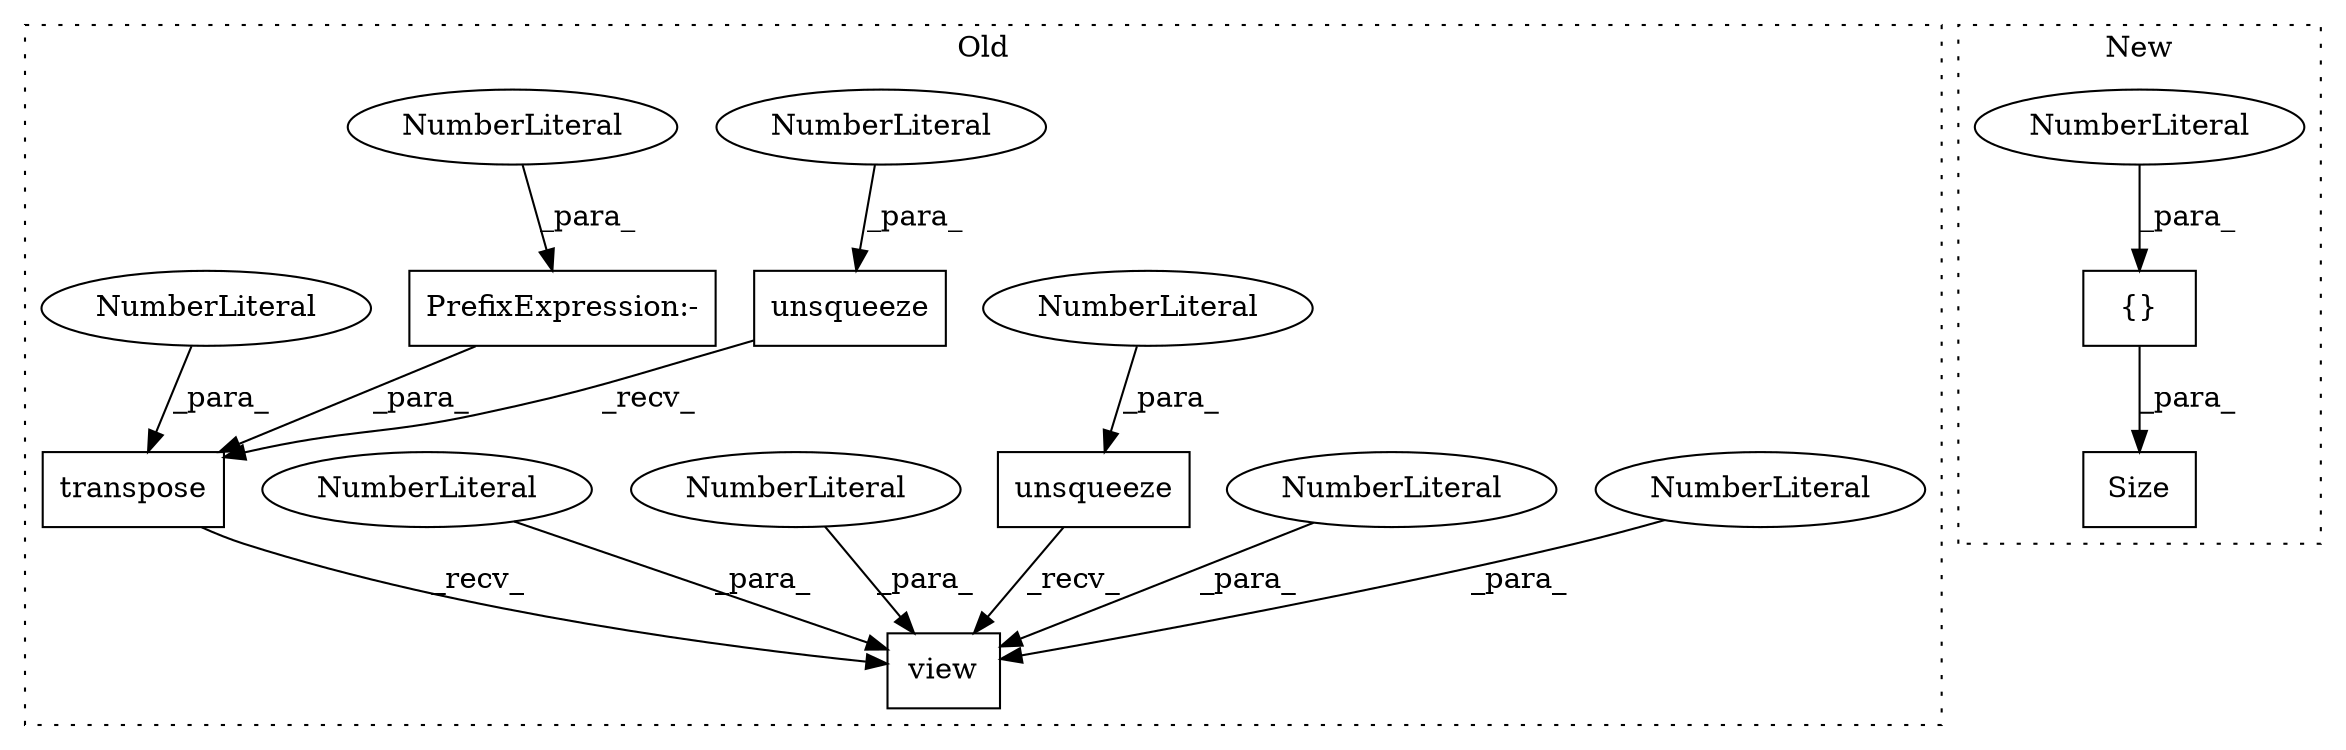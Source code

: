 digraph G {
subgraph cluster0 {
1 [label="view" a="32" s="3276,3288" l="5,1" shape="box"];
3 [label="NumberLiteral" a="34" s="3285" l="1" shape="ellipse"];
4 [label="NumberLiteral" a="34" s="3287" l="1" shape="ellipse"];
6 [label="unsqueeze" a="32" s="3038,3049" l="10,1" shape="box"];
7 [label="NumberLiteral" a="34" s="3048" l="1" shape="ellipse"];
8 [label="unsqueeze" a="32" s="3096,3107" l="10,1" shape="box"];
9 [label="NumberLiteral" a="34" s="3106" l="1" shape="ellipse"];
10 [label="NumberLiteral" a="34" s="3283" l="1" shape="ellipse"];
11 [label="NumberLiteral" a="34" s="3281" l="1" shape="ellipse"];
13 [label="transpose" a="32" s="3051,3065" l="10,1" shape="box"];
14 [label="NumberLiteral" a="34" s="3061" l="1" shape="ellipse"];
15 [label="PrefixExpression:-" a="38" s="3063" l="1" shape="box"];
16 [label="NumberLiteral" a="34" s="3064" l="1" shape="ellipse"];
label = "Old";
style="dotted";
}
subgraph cluster1 {
2 [label="{}" a="4" s="2451,2453" l="1,1" shape="box"];
5 [label="NumberLiteral" a="34" s="2452" l="1" shape="ellipse"];
12 [label="Size" a="32" s="2437,2454" l="5,1" shape="box"];
label = "New";
style="dotted";
}
2 -> 12 [label="_para_"];
3 -> 1 [label="_para_"];
4 -> 1 [label="_para_"];
5 -> 2 [label="_para_"];
6 -> 13 [label="_recv_"];
7 -> 6 [label="_para_"];
8 -> 1 [label="_recv_"];
9 -> 8 [label="_para_"];
10 -> 1 [label="_para_"];
11 -> 1 [label="_para_"];
13 -> 1 [label="_recv_"];
14 -> 13 [label="_para_"];
15 -> 13 [label="_para_"];
16 -> 15 [label="_para_"];
}